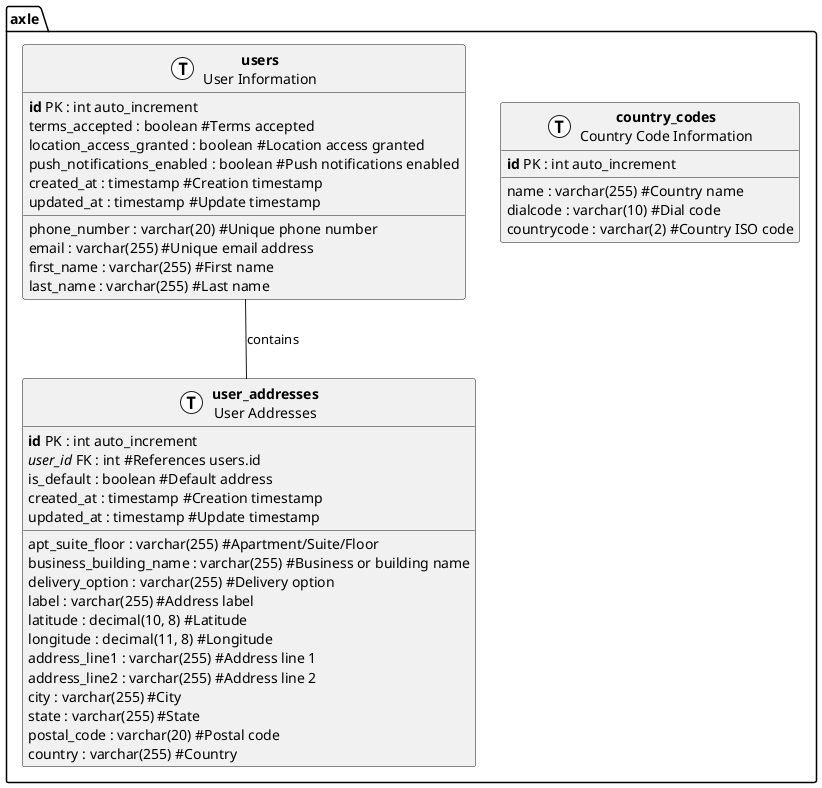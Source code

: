 @startuml "Backend Schema"

!define TABLE(name, desc) class name as "<b>name</b>\ndesc" << (T,#FFFFFF) >>
!define COL(name, type, desc) name : type #desc
!define PK(name) <b>name</b> PK
!define FK(name) <i>name</i> FK

namespace axle {
  TABLE(country_codes, "Country Code Information") {
      PK(id) : int auto_increment
      COL(name, varchar(255), "Country name")
      COL(dialcode, varchar(10), "Dial code")
      COL(countrycode, varchar(2), "Country ISO code")
  }

  TABLE(users, "User Information") {
      PK(id) : int auto_increment
      COL(phone_number, varchar(20), "Unique phone number")
      COL(email, varchar(255), "Unique email address")
      COL(first_name, varchar(255), "First name")
      COL(last_name, varchar(255), "Last name")
      COL(terms_accepted, boolean, "Terms accepted")
      COL(location_access_granted, boolean, "Location access granted")
      COL(push_notifications_enabled, boolean, "Push notifications enabled")
      COL(created_at, timestamp, "Creation timestamp")
      COL(updated_at, timestamp, "Update timestamp")
  }

  TABLE(user_addresses, "User Addresses") {
      PK(id) : int auto_increment
      FK(user_id) : int #References users.id
      COL(apt_suite_floor, varchar(255), "Apartment/Suite/Floor")
      COL(business_building_name, varchar(255), "Business or building name")
      COL(delivery_option, varchar(255), "Delivery option")
      COL(label, varchar(255), "Address label")
      COL(latitude, decimal(10, 8), "Latitude")
      COL(longitude, decimal(11, 8), "Longitude")
      COL(address_line1, varchar(255), "Address line 1")
      COL(address_line2, varchar(255), "Address line 2")
      COL(city, varchar(255), "City")
      COL(state, varchar(255), "State")
      COL(postal_code, varchar(20), "Postal code")
      COL(country, varchar(255), "Country")
      COL(is_default, boolean, "Default address")
      COL(created_at, timestamp, "Creation timestamp")
      COL(updated_at, timestamp, "Update timestamp")
  }

  users -- user_addresses : contains
}

@enduml